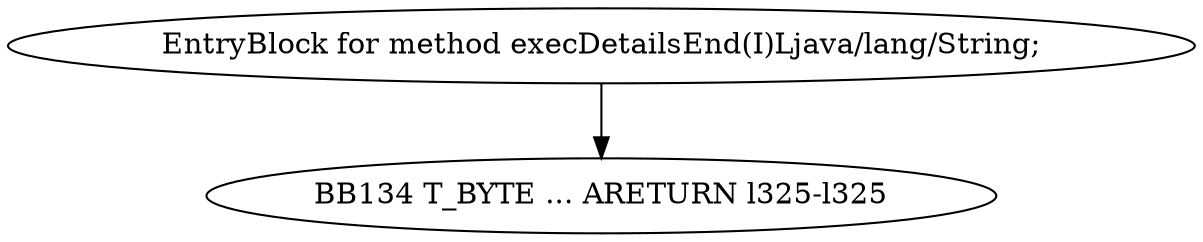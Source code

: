 digraph G {
  1 [ label="BB134 T_BYTE ... ARETURN l325-l325" ];
  2 [ label="EntryBlock for method execDetailsEnd(I)Ljava/lang/String;" ];
  2 -> 1 [ label="" ];
}
